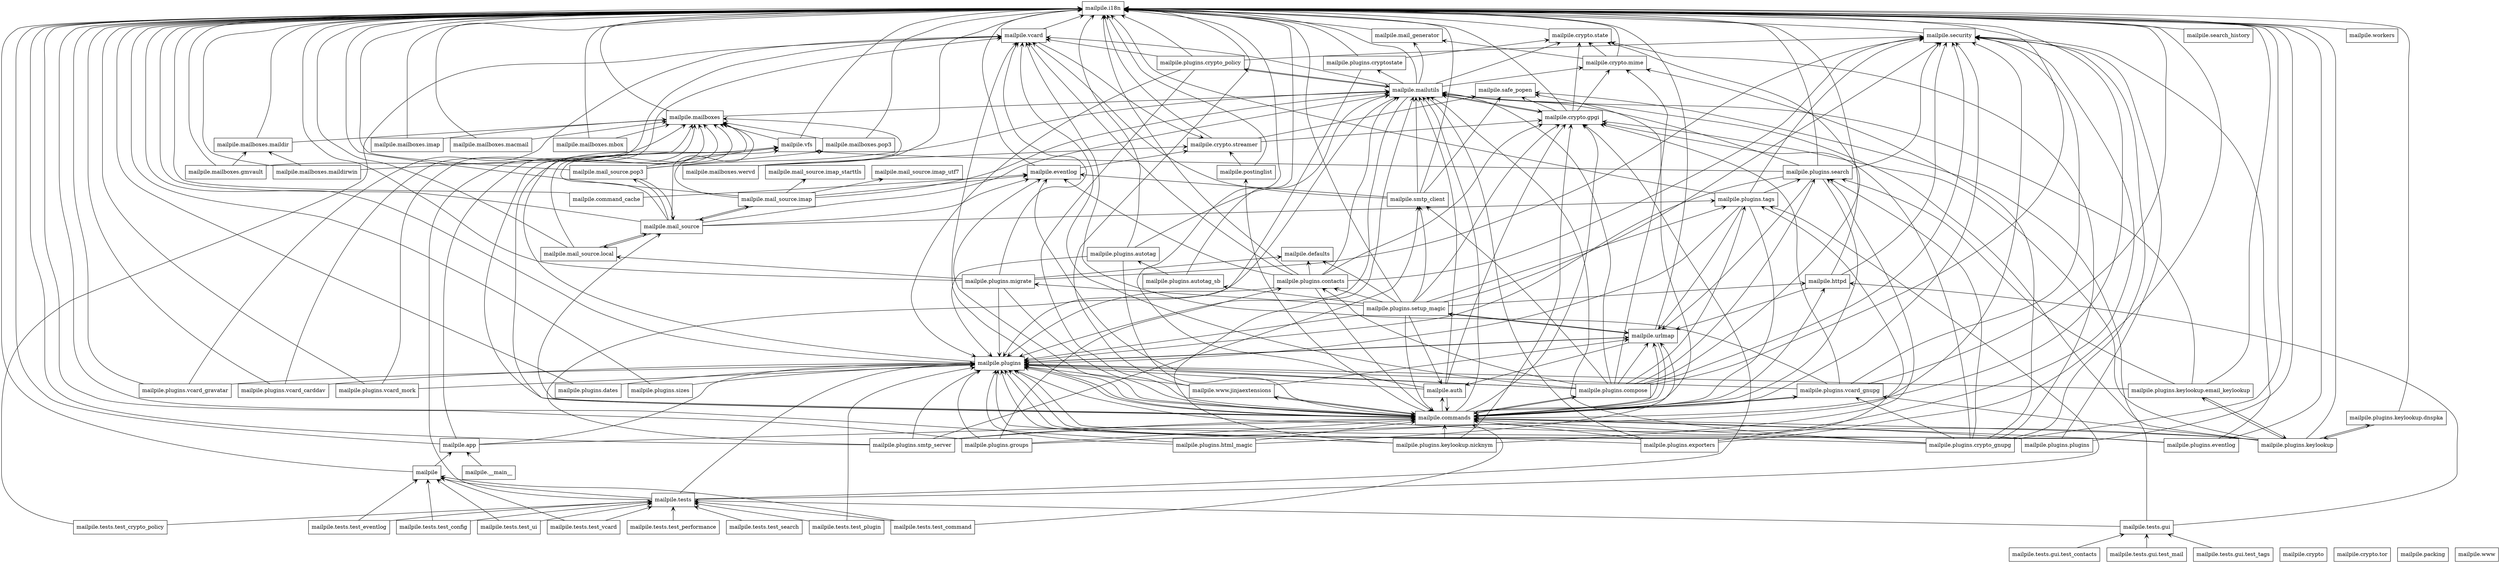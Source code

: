 digraph "packages_1" {
rankdir=BT
charset="utf-8"
"mailpile" [color="black", label=<mailpile>, shape="box", style="solid"];
"mailpile.__main__" [color="black", label=<mailpile.__main__>, shape="box", style="solid"];
"mailpile.app" [color="black", label=<mailpile.app>, shape="box", style="solid"];
"mailpile.auth" [color="black", label=<mailpile.auth>, shape="box", style="solid"];
"mailpile.command_cache" [color="black", label=<mailpile.command_cache>, shape="box", style="solid"];
"mailpile.commands" [color="black", label=<mailpile.commands>, shape="box", style="solid"];
"mailpile.crypto" [color="black", label=<mailpile.crypto>, shape="box", style="solid"];
"mailpile.crypto.gpgi" [color="black", label=<mailpile.crypto.gpgi>, shape="box", style="solid"];
"mailpile.crypto.mime" [color="black", label=<mailpile.crypto.mime>, shape="box", style="solid"];
"mailpile.crypto.state" [color="black", label=<mailpile.crypto.state>, shape="box", style="solid"];
"mailpile.crypto.streamer" [color="black", label=<mailpile.crypto.streamer>, shape="box", style="solid"];
"mailpile.crypto.tor" [color="black", label=<mailpile.crypto.tor>, shape="box", style="solid"];
"mailpile.defaults" [color="black", label=<mailpile.defaults>, shape="box", style="solid"];
"mailpile.eventlog" [color="black", label=<mailpile.eventlog>, shape="box", style="solid"];
"mailpile.httpd" [color="black", label=<mailpile.httpd>, shape="box", style="solid"];
"mailpile.i18n" [color="black", label=<mailpile.i18n>, shape="box", style="solid"];
"mailpile.mail_generator" [color="black", label=<mailpile.mail_generator>, shape="box", style="solid"];
"mailpile.mail_source" [color="black", label=<mailpile.mail_source>, shape="box", style="solid"];
"mailpile.mail_source.imap" [color="black", label=<mailpile.mail_source.imap>, shape="box", style="solid"];
"mailpile.mail_source.imap_starttls" [color="black", label=<mailpile.mail_source.imap_starttls>, shape="box", style="solid"];
"mailpile.mail_source.imap_utf7" [color="black", label=<mailpile.mail_source.imap_utf7>, shape="box", style="solid"];
"mailpile.mail_source.local" [color="black", label=<mailpile.mail_source.local>, shape="box", style="solid"];
"mailpile.mail_source.pop3" [color="black", label=<mailpile.mail_source.pop3>, shape="box", style="solid"];
"mailpile.mailboxes" [color="black", label=<mailpile.mailboxes>, shape="box", style="solid"];
"mailpile.mailboxes.gmvault" [color="black", label=<mailpile.mailboxes.gmvault>, shape="box", style="solid"];
"mailpile.mailboxes.imap" [color="black", label=<mailpile.mailboxes.imap>, shape="box", style="solid"];
"mailpile.mailboxes.macmail" [color="black", label=<mailpile.mailboxes.macmail>, shape="box", style="solid"];
"mailpile.mailboxes.maildir" [color="black", label=<mailpile.mailboxes.maildir>, shape="box", style="solid"];
"mailpile.mailboxes.maildirwin" [color="black", label=<mailpile.mailboxes.maildirwin>, shape="box", style="solid"];
"mailpile.mailboxes.mbox" [color="black", label=<mailpile.mailboxes.mbox>, shape="box", style="solid"];
"mailpile.mailboxes.pop3" [color="black", label=<mailpile.mailboxes.pop3>, shape="box", style="solid"];
"mailpile.mailboxes.wervd" [color="black", label=<mailpile.mailboxes.wervd>, shape="box", style="solid"];
"mailpile.mailutils" [color="black", label=<mailpile.mailutils>, shape="box", style="solid"];
"mailpile.packing" [color="black", label=<mailpile.packing>, shape="box", style="solid"];
"mailpile.plugins" [color="black", label=<mailpile.plugins>, shape="box", style="solid"];
"mailpile.plugins.autotag" [color="black", label=<mailpile.plugins.autotag>, shape="box", style="solid"];
"mailpile.plugins.autotag_sb" [color="black", label=<mailpile.plugins.autotag_sb>, shape="box", style="solid"];
"mailpile.plugins.compose" [color="black", label=<mailpile.plugins.compose>, shape="box", style="solid"];
"mailpile.plugins.contacts" [color="black", label=<mailpile.plugins.contacts>, shape="box", style="solid"];
"mailpile.plugins.crypto_gnupg" [color="black", label=<mailpile.plugins.crypto_gnupg>, shape="box", style="solid"];
"mailpile.plugins.crypto_policy" [color="black", label=<mailpile.plugins.crypto_policy>, shape="box", style="solid"];
"mailpile.plugins.cryptostate" [color="black", label=<mailpile.plugins.cryptostate>, shape="box", style="solid"];
"mailpile.plugins.dates" [color="black", label=<mailpile.plugins.dates>, shape="box", style="solid"];
"mailpile.plugins.eventlog" [color="black", label=<mailpile.plugins.eventlog>, shape="box", style="solid"];
"mailpile.plugins.exporters" [color="black", label=<mailpile.plugins.exporters>, shape="box", style="solid"];
"mailpile.plugins.groups" [color="black", label=<mailpile.plugins.groups>, shape="box", style="solid"];
"mailpile.plugins.html_magic" [color="black", label=<mailpile.plugins.html_magic>, shape="box", style="solid"];
"mailpile.plugins.keylookup" [color="black", label=<mailpile.plugins.keylookup>, shape="box", style="solid"];
"mailpile.plugins.keylookup.dnspka" [color="black", label=<mailpile.plugins.keylookup.dnspka>, shape="box", style="solid"];
"mailpile.plugins.keylookup.email_keylookup" [color="black", label=<mailpile.plugins.keylookup.email_keylookup>, shape="box", style="solid"];
"mailpile.plugins.keylookup.nicknym" [color="black", label=<mailpile.plugins.keylookup.nicknym>, shape="box", style="solid"];
"mailpile.plugins.migrate" [color="black", label=<mailpile.plugins.migrate>, shape="box", style="solid"];
"mailpile.plugins.plugins" [color="black", label=<mailpile.plugins.plugins>, shape="box", style="solid"];
"mailpile.plugins.search" [color="black", label=<mailpile.plugins.search>, shape="box", style="solid"];
"mailpile.plugins.setup_magic" [color="black", label=<mailpile.plugins.setup_magic>, shape="box", style="solid"];
"mailpile.plugins.sizes" [color="black", label=<mailpile.plugins.sizes>, shape="box", style="solid"];
"mailpile.plugins.smtp_server" [color="black", label=<mailpile.plugins.smtp_server>, shape="box", style="solid"];
"mailpile.plugins.tags" [color="black", label=<mailpile.plugins.tags>, shape="box", style="solid"];
"mailpile.plugins.vcard_carddav" [color="black", label=<mailpile.plugins.vcard_carddav>, shape="box", style="solid"];
"mailpile.plugins.vcard_gnupg" [color="black", label=<mailpile.plugins.vcard_gnupg>, shape="box", style="solid"];
"mailpile.plugins.vcard_gravatar" [color="black", label=<mailpile.plugins.vcard_gravatar>, shape="box", style="solid"];
"mailpile.plugins.vcard_mork" [color="black", label=<mailpile.plugins.vcard_mork>, shape="box", style="solid"];
"mailpile.postinglist" [color="black", label=<mailpile.postinglist>, shape="box", style="solid"];
"mailpile.safe_popen" [color="black", label=<mailpile.safe_popen>, shape="box", style="solid"];
"mailpile.search_history" [color="black", label=<mailpile.search_history>, shape="box", style="solid"];
"mailpile.security" [color="black", label=<mailpile.security>, shape="box", style="solid"];
"mailpile.smtp_client" [color="black", label=<mailpile.smtp_client>, shape="box", style="solid"];
"mailpile.tests" [color="black", label=<mailpile.tests>, shape="box", style="solid"];
"mailpile.tests.gui" [color="black", label=<mailpile.tests.gui>, shape="box", style="solid"];
"mailpile.tests.gui.test_contacts" [color="black", label=<mailpile.tests.gui.test_contacts>, shape="box", style="solid"];
"mailpile.tests.gui.test_mail" [color="black", label=<mailpile.tests.gui.test_mail>, shape="box", style="solid"];
"mailpile.tests.gui.test_tags" [color="black", label=<mailpile.tests.gui.test_tags>, shape="box", style="solid"];
"mailpile.tests.test_command" [color="black", label=<mailpile.tests.test_command>, shape="box", style="solid"];
"mailpile.tests.test_config" [color="black", label=<mailpile.tests.test_config>, shape="box", style="solid"];
"mailpile.tests.test_crypto_policy" [color="black", label=<mailpile.tests.test_crypto_policy>, shape="box", style="solid"];
"mailpile.tests.test_eventlog" [color="black", label=<mailpile.tests.test_eventlog>, shape="box", style="solid"];
"mailpile.tests.test_performance" [color="black", label=<mailpile.tests.test_performance>, shape="box", style="solid"];
"mailpile.tests.test_plugin" [color="black", label=<mailpile.tests.test_plugin>, shape="box", style="solid"];
"mailpile.tests.test_search" [color="black", label=<mailpile.tests.test_search>, shape="box", style="solid"];
"mailpile.tests.test_ui" [color="black", label=<mailpile.tests.test_ui>, shape="box", style="solid"];
"mailpile.tests.test_vcard" [color="black", label=<mailpile.tests.test_vcard>, shape="box", style="solid"];
"mailpile.urlmap" [color="black", label=<mailpile.urlmap>, shape="box", style="solid"];
"mailpile.vcard" [color="black", label=<mailpile.vcard>, shape="box", style="solid"];
"mailpile.vfs" [color="black", label=<mailpile.vfs>, shape="box", style="solid"];
"mailpile.workers" [color="black", label=<mailpile.workers>, shape="box", style="solid"];
"mailpile.www" [color="black", label=<mailpile.www>, shape="box", style="solid"];
"mailpile.www.jinjaextensions" [color="black", label=<mailpile.www.jinjaextensions>, shape="box", style="solid"];
"mailpile" -> "mailpile.app" [arrowhead="open", arrowtail="none"];
"mailpile" -> "mailpile.i18n" [arrowhead="open", arrowtail="none"];
"mailpile.__main__" -> "mailpile.app" [arrowhead="open", arrowtail="none"];
"mailpile.app" -> "mailpile.commands" [arrowhead="open", arrowtail="none"];
"mailpile.app" -> "mailpile.i18n" [arrowhead="open", arrowtail="none"];
"mailpile.app" -> "mailpile.mailboxes" [arrowhead="open", arrowtail="none"];
"mailpile.app" -> "mailpile.plugins" [arrowhead="open", arrowtail="none"];
"mailpile.auth" -> "mailpile.commands" [arrowhead="open", arrowtail="none"];
"mailpile.auth" -> "mailpile.crypto.gpgi" [arrowhead="open", arrowtail="none"];
"mailpile.auth" -> "mailpile.i18n" [arrowhead="open", arrowtail="none"];
"mailpile.auth" -> "mailpile.mailutils" [arrowhead="open", arrowtail="none"];
"mailpile.auth" -> "mailpile.plugins" [arrowhead="open", arrowtail="none"];
"mailpile.command_cache" -> "mailpile.eventlog" [arrowhead="open", arrowtail="none"];
"mailpile.command_cache" -> "mailpile.i18n" [arrowhead="open", arrowtail="none"];
"mailpile.commands" -> "mailpile.auth" [arrowhead="open", arrowtail="none"];
"mailpile.commands" -> "mailpile.crypto.gpgi" [arrowhead="open", arrowtail="none"];
"mailpile.commands" -> "mailpile.eventlog" [arrowhead="open", arrowtail="none"];
"mailpile.commands" -> "mailpile.httpd" [arrowhead="open", arrowtail="none"];
"mailpile.commands" -> "mailpile.i18n" [arrowhead="open", arrowtail="none"];
"mailpile.commands" -> "mailpile.mail_source" [arrowhead="open", arrowtail="none"];
"mailpile.commands" -> "mailpile.mailboxes" [arrowhead="open", arrowtail="none"];
"mailpile.commands" -> "mailpile.mailutils" [arrowhead="open", arrowtail="none"];
"mailpile.commands" -> "mailpile.plugins" [arrowhead="open", arrowtail="none"];
"mailpile.commands" -> "mailpile.plugins.compose" [arrowhead="open", arrowtail="none"];
"mailpile.commands" -> "mailpile.plugins.vcard_gnupg" [arrowhead="open", arrowtail="none"];
"mailpile.commands" -> "mailpile.postinglist" [arrowhead="open", arrowtail="none"];
"mailpile.commands" -> "mailpile.safe_popen" [arrowhead="open", arrowtail="none"];
"mailpile.commands" -> "mailpile.security" [arrowhead="open", arrowtail="none"];
"mailpile.commands" -> "mailpile.urlmap" [arrowhead="open", arrowtail="none"];
"mailpile.commands" -> "mailpile.vcard" [arrowhead="open", arrowtail="none"];
"mailpile.commands" -> "mailpile.vfs" [arrowhead="open", arrowtail="none"];
"mailpile.commands" -> "mailpile.www.jinjaextensions" [arrowhead="open", arrowtail="none"];
"mailpile.crypto.gpgi" -> "mailpile.crypto.mime" [arrowhead="open", arrowtail="none"];
"mailpile.crypto.gpgi" -> "mailpile.crypto.state" [arrowhead="open", arrowtail="none"];
"mailpile.crypto.gpgi" -> "mailpile.i18n" [arrowhead="open", arrowtail="none"];
"mailpile.crypto.gpgi" -> "mailpile.mailutils" [arrowhead="open", arrowtail="none"];
"mailpile.crypto.gpgi" -> "mailpile.safe_popen" [arrowhead="open", arrowtail="none"];
"mailpile.crypto.mime" -> "mailpile.crypto.state" [arrowhead="open", arrowtail="none"];
"mailpile.crypto.mime" -> "mailpile.i18n" [arrowhead="open", arrowtail="none"];
"mailpile.crypto.mime" -> "mailpile.mail_generator" [arrowhead="open", arrowtail="none"];
"mailpile.crypto.state" -> "mailpile.i18n" [arrowhead="open", arrowtail="none"];
"mailpile.crypto.streamer" -> "mailpile.crypto.gpgi" [arrowhead="open", arrowtail="none"];
"mailpile.crypto.streamer" -> "mailpile.i18n" [arrowhead="open", arrowtail="none"];
"mailpile.crypto.streamer" -> "mailpile.safe_popen" [arrowhead="open", arrowtail="none"];
"mailpile.eventlog" -> "mailpile.crypto.streamer" [arrowhead="open", arrowtail="none"];
"mailpile.eventlog" -> "mailpile.i18n" [arrowhead="open", arrowtail="none"];
"mailpile.httpd" -> "mailpile.i18n" [arrowhead="open", arrowtail="none"];
"mailpile.httpd" -> "mailpile.security" [arrowhead="open", arrowtail="none"];
"mailpile.httpd" -> "mailpile.urlmap" [arrowhead="open", arrowtail="none"];
"mailpile.mail_generator" -> "mailpile.i18n" [arrowhead="open", arrowtail="none"];
"mailpile.mail_source" -> "mailpile.eventlog" [arrowhead="open", arrowtail="none"];
"mailpile.mail_source" -> "mailpile.i18n" [arrowhead="open", arrowtail="none"];
"mailpile.mail_source" -> "mailpile.mail_source.imap" [arrowhead="open", arrowtail="none"];
"mailpile.mail_source" -> "mailpile.mail_source.local" [arrowhead="open", arrowtail="none"];
"mailpile.mail_source" -> "mailpile.mail_source.pop3" [arrowhead="open", arrowtail="none"];
"mailpile.mail_source" -> "mailpile.mailboxes" [arrowhead="open", arrowtail="none"];
"mailpile.mail_source" -> "mailpile.mailutils" [arrowhead="open", arrowtail="none"];
"mailpile.mail_source" -> "mailpile.plugins.tags" [arrowhead="open", arrowtail="none"];
"mailpile.mail_source" -> "mailpile.vfs" [arrowhead="open", arrowtail="none"];
"mailpile.mail_source.imap" -> "mailpile.eventlog" [arrowhead="open", arrowtail="none"];
"mailpile.mail_source.imap" -> "mailpile.i18n" [arrowhead="open", arrowtail="none"];
"mailpile.mail_source.imap" -> "mailpile.mail_source" [arrowhead="open", arrowtail="none"];
"mailpile.mail_source.imap" -> "mailpile.mail_source.imap_starttls" [arrowhead="open", arrowtail="none"];
"mailpile.mail_source.imap" -> "mailpile.mail_source.imap_utf7" [arrowhead="open", arrowtail="none"];
"mailpile.mail_source.imap" -> "mailpile.mailutils" [arrowhead="open", arrowtail="none"];
"mailpile.mail_source.imap" -> "mailpile.vfs" [arrowhead="open", arrowtail="none"];
"mailpile.mail_source.local" -> "mailpile.i18n" [arrowhead="open", arrowtail="none"];
"mailpile.mail_source.local" -> "mailpile.mail_source" [arrowhead="open", arrowtail="none"];
"mailpile.mail_source.local" -> "mailpile.vfs" [arrowhead="open", arrowtail="none"];
"mailpile.mail_source.pop3" -> "mailpile.i18n" [arrowhead="open", arrowtail="none"];
"mailpile.mail_source.pop3" -> "mailpile.mail_source" [arrowhead="open", arrowtail="none"];
"mailpile.mail_source.pop3" -> "mailpile.mailboxes" [arrowhead="open", arrowtail="none"];
"mailpile.mail_source.pop3" -> "mailpile.mailboxes.pop3" [arrowhead="open", arrowtail="none"];
"mailpile.mail_source.pop3" -> "mailpile.mailutils" [arrowhead="open", arrowtail="none"];
"mailpile.mailboxes" -> "mailpile.i18n" [arrowhead="open", arrowtail="none"];
"mailpile.mailboxes" -> "mailpile.mailutils" [arrowhead="open", arrowtail="none"];
"mailpile.mailboxes.gmvault" -> "mailpile.i18n" [arrowhead="open", arrowtail="none"];
"mailpile.mailboxes.gmvault" -> "mailpile.mailboxes" [arrowhead="open", arrowtail="none"];
"mailpile.mailboxes.gmvault" -> "mailpile.mailboxes.maildir" [arrowhead="open", arrowtail="none"];
"mailpile.mailboxes.imap" -> "mailpile.i18n" [arrowhead="open", arrowtail="none"];
"mailpile.mailboxes.imap" -> "mailpile.mailboxes" [arrowhead="open", arrowtail="none"];
"mailpile.mailboxes.macmail" -> "mailpile.i18n" [arrowhead="open", arrowtail="none"];
"mailpile.mailboxes.macmail" -> "mailpile.mailboxes" [arrowhead="open", arrowtail="none"];
"mailpile.mailboxes.maildir" -> "mailpile.i18n" [arrowhead="open", arrowtail="none"];
"mailpile.mailboxes.maildir" -> "mailpile.mailboxes" [arrowhead="open", arrowtail="none"];
"mailpile.mailboxes.maildirwin" -> "mailpile.i18n" [arrowhead="open", arrowtail="none"];
"mailpile.mailboxes.maildirwin" -> "mailpile.mailboxes" [arrowhead="open", arrowtail="none"];
"mailpile.mailboxes.maildirwin" -> "mailpile.mailboxes.maildir" [arrowhead="open", arrowtail="none"];
"mailpile.mailboxes.mbox" -> "mailpile.i18n" [arrowhead="open", arrowtail="none"];
"mailpile.mailboxes.mbox" -> "mailpile.mailboxes" [arrowhead="open", arrowtail="none"];
"mailpile.mailboxes.pop3" -> "mailpile.i18n" [arrowhead="open", arrowtail="none"];
"mailpile.mailboxes.pop3" -> "mailpile.mailboxes" [arrowhead="open", arrowtail="none"];
"mailpile.mailboxes.wervd" -> "mailpile.crypto.streamer" [arrowhead="open", arrowtail="none"];
"mailpile.mailboxes.wervd" -> "mailpile.i18n" [arrowhead="open", arrowtail="none"];
"mailpile.mailboxes.wervd" -> "mailpile.mailboxes" [arrowhead="open", arrowtail="none"];
"mailpile.mailutils" -> "mailpile.crypto.gpgi" [arrowhead="open", arrowtail="none"];
"mailpile.mailutils" -> "mailpile.crypto.mime" [arrowhead="open", arrowtail="none"];
"mailpile.mailutils" -> "mailpile.crypto.state" [arrowhead="open", arrowtail="none"];
"mailpile.mailutils" -> "mailpile.i18n" [arrowhead="open", arrowtail="none"];
"mailpile.mailutils" -> "mailpile.mail_generator" [arrowhead="open", arrowtail="none"];
"mailpile.mailutils" -> "mailpile.plugins" [arrowhead="open", arrowtail="none"];
"mailpile.mailutils" -> "mailpile.plugins.crypto_policy" [arrowhead="open", arrowtail="none"];
"mailpile.mailutils" -> "mailpile.plugins.cryptostate" [arrowhead="open", arrowtail="none"];
"mailpile.mailutils" -> "mailpile.vcard" [arrowhead="open", arrowtail="none"];
"mailpile.plugins" -> "mailpile.commands" [arrowhead="open", arrowtail="none"];
"mailpile.plugins" -> "mailpile.i18n" [arrowhead="open", arrowtail="none"];
"mailpile.plugins" -> "mailpile.mailboxes" [arrowhead="open", arrowtail="none"];
"mailpile.plugins" -> "mailpile.urlmap" [arrowhead="open", arrowtail="none"];
"mailpile.plugins.autotag" -> "mailpile.commands" [arrowhead="open", arrowtail="none"];
"mailpile.plugins.autotag" -> "mailpile.i18n" [arrowhead="open", arrowtail="none"];
"mailpile.plugins.autotag" -> "mailpile.mailutils" [arrowhead="open", arrowtail="none"];
"mailpile.plugins.autotag" -> "mailpile.plugins" [arrowhead="open", arrowtail="none"];
"mailpile.plugins.autotag_sb" -> "mailpile.i18n" [arrowhead="open", arrowtail="none"];
"mailpile.plugins.autotag_sb" -> "mailpile.plugins.autotag" [arrowhead="open", arrowtail="none"];
"mailpile.plugins.compose" -> "mailpile.commands" [arrowhead="open", arrowtail="none"];
"mailpile.plugins.compose" -> "mailpile.crypto.mime" [arrowhead="open", arrowtail="none"];
"mailpile.plugins.compose" -> "mailpile.crypto.state" [arrowhead="open", arrowtail="none"];
"mailpile.plugins.compose" -> "mailpile.eventlog" [arrowhead="open", arrowtail="none"];
"mailpile.plugins.compose" -> "mailpile.i18n" [arrowhead="open", arrowtail="none"];
"mailpile.plugins.compose" -> "mailpile.mailutils" [arrowhead="open", arrowtail="none"];
"mailpile.plugins.compose" -> "mailpile.plugins" [arrowhead="open", arrowtail="none"];
"mailpile.plugins.compose" -> "mailpile.plugins.contacts" [arrowhead="open", arrowtail="none"];
"mailpile.plugins.compose" -> "mailpile.plugins.search" [arrowhead="open", arrowtail="none"];
"mailpile.plugins.compose" -> "mailpile.plugins.tags" [arrowhead="open", arrowtail="none"];
"mailpile.plugins.compose" -> "mailpile.security" [arrowhead="open", arrowtail="none"];
"mailpile.plugins.compose" -> "mailpile.smtp_client" [arrowhead="open", arrowtail="none"];
"mailpile.plugins.compose" -> "mailpile.urlmap" [arrowhead="open", arrowtail="none"];
"mailpile.plugins.compose" -> "mailpile.vcard" [arrowhead="open", arrowtail="none"];
"mailpile.plugins.contacts" -> "mailpile.commands" [arrowhead="open", arrowtail="none"];
"mailpile.plugins.contacts" -> "mailpile.crypto.gpgi" [arrowhead="open", arrowtail="none"];
"mailpile.plugins.contacts" -> "mailpile.defaults" [arrowhead="open", arrowtail="none"];
"mailpile.plugins.contacts" -> "mailpile.eventlog" [arrowhead="open", arrowtail="none"];
"mailpile.plugins.contacts" -> "mailpile.i18n" [arrowhead="open", arrowtail="none"];
"mailpile.plugins.contacts" -> "mailpile.mailutils" [arrowhead="open", arrowtail="none"];
"mailpile.plugins.contacts" -> "mailpile.plugins" [arrowhead="open", arrowtail="none"];
"mailpile.plugins.contacts" -> "mailpile.security" [arrowhead="open", arrowtail="none"];
"mailpile.plugins.contacts" -> "mailpile.vcard" [arrowhead="open", arrowtail="none"];
"mailpile.plugins.crypto_gnupg" -> "mailpile.commands" [arrowhead="open", arrowtail="none"];
"mailpile.plugins.crypto_gnupg" -> "mailpile.crypto.gpgi" [arrowhead="open", arrowtail="none"];
"mailpile.plugins.crypto_gnupg" -> "mailpile.crypto.mime" [arrowhead="open", arrowtail="none"];
"mailpile.plugins.crypto_gnupg" -> "mailpile.crypto.state" [arrowhead="open", arrowtail="none"];
"mailpile.plugins.crypto_gnupg" -> "mailpile.i18n" [arrowhead="open", arrowtail="none"];
"mailpile.plugins.crypto_gnupg" -> "mailpile.mailutils" [arrowhead="open", arrowtail="none"];
"mailpile.plugins.crypto_gnupg" -> "mailpile.plugins" [arrowhead="open", arrowtail="none"];
"mailpile.plugins.crypto_gnupg" -> "mailpile.plugins.search" [arrowhead="open", arrowtail="none"];
"mailpile.plugins.crypto_gnupg" -> "mailpile.plugins.vcard_gnupg" [arrowhead="open", arrowtail="none"];
"mailpile.plugins.crypto_gnupg" -> "mailpile.security" [arrowhead="open", arrowtail="none"];
"mailpile.plugins.crypto_policy" -> "mailpile.commands" [arrowhead="open", arrowtail="none"];
"mailpile.plugins.crypto_policy" -> "mailpile.i18n" [arrowhead="open", arrowtail="none"];
"mailpile.plugins.crypto_policy" -> "mailpile.mailutils" [arrowhead="open", arrowtail="none"];
"mailpile.plugins.crypto_policy" -> "mailpile.plugins" [arrowhead="open", arrowtail="none"];
"mailpile.plugins.crypto_policy" -> "mailpile.security" [arrowhead="open", arrowtail="none"];
"mailpile.plugins.crypto_policy" -> "mailpile.vcard" [arrowhead="open", arrowtail="none"];
"mailpile.plugins.cryptostate" -> "mailpile.crypto.state" [arrowhead="open", arrowtail="none"];
"mailpile.plugins.cryptostate" -> "mailpile.i18n" [arrowhead="open", arrowtail="none"];
"mailpile.plugins.cryptostate" -> "mailpile.plugins" [arrowhead="open", arrowtail="none"];
"mailpile.plugins.dates" -> "mailpile.i18n" [arrowhead="open", arrowtail="none"];
"mailpile.plugins.dates" -> "mailpile.plugins" [arrowhead="open", arrowtail="none"];
"mailpile.plugins.eventlog" -> "mailpile.commands" [arrowhead="open", arrowtail="none"];
"mailpile.plugins.eventlog" -> "mailpile.i18n" [arrowhead="open", arrowtail="none"];
"mailpile.plugins.eventlog" -> "mailpile.plugins" [arrowhead="open", arrowtail="none"];
"mailpile.plugins.eventlog" -> "mailpile.security" [arrowhead="open", arrowtail="none"];
"mailpile.plugins.exporters" -> "mailpile.commands" [arrowhead="open", arrowtail="none"];
"mailpile.plugins.exporters" -> "mailpile.i18n" [arrowhead="open", arrowtail="none"];
"mailpile.plugins.exporters" -> "mailpile.mailutils" [arrowhead="open", arrowtail="none"];
"mailpile.plugins.exporters" -> "mailpile.plugins" [arrowhead="open", arrowtail="none"];
"mailpile.plugins.exporters" -> "mailpile.security" [arrowhead="open", arrowtail="none"];
"mailpile.plugins.groups" -> "mailpile.commands" [arrowhead="open", arrowtail="none"];
"mailpile.plugins.groups" -> "mailpile.i18n" [arrowhead="open", arrowtail="none"];
"mailpile.plugins.groups" -> "mailpile.plugins" [arrowhead="open", arrowtail="none"];
"mailpile.plugins.groups" -> "mailpile.plugins.contacts" [arrowhead="open", arrowtail="none"];
"mailpile.plugins.groups" -> "mailpile.plugins.tags" [arrowhead="open", arrowtail="none"];
"mailpile.plugins.html_magic" -> "mailpile.commands" [arrowhead="open", arrowtail="none"];
"mailpile.plugins.html_magic" -> "mailpile.i18n" [arrowhead="open", arrowtail="none"];
"mailpile.plugins.html_magic" -> "mailpile.plugins" [arrowhead="open", arrowtail="none"];
"mailpile.plugins.html_magic" -> "mailpile.urlmap" [arrowhead="open", arrowtail="none"];
"mailpile.plugins.keylookup" -> "mailpile.commands" [arrowhead="open", arrowtail="none"];
"mailpile.plugins.keylookup" -> "mailpile.crypto.gpgi" [arrowhead="open", arrowtail="none"];
"mailpile.plugins.keylookup" -> "mailpile.i18n" [arrowhead="open", arrowtail="none"];
"mailpile.plugins.keylookup" -> "mailpile.mailutils" [arrowhead="open", arrowtail="none"];
"mailpile.plugins.keylookup" -> "mailpile.plugins" [arrowhead="open", arrowtail="none"];
"mailpile.plugins.keylookup" -> "mailpile.plugins.keylookup.dnspka" [arrowhead="open", arrowtail="none"];
"mailpile.plugins.keylookup" -> "mailpile.plugins.keylookup.email_keylookup" [arrowhead="open", arrowtail="none"];
"mailpile.plugins.keylookup" -> "mailpile.plugins.vcard_gnupg" [arrowhead="open", arrowtail="none"];
"mailpile.plugins.keylookup.dnspka" -> "mailpile.i18n" [arrowhead="open", arrowtail="none"];
"mailpile.plugins.keylookup.dnspka" -> "mailpile.plugins.keylookup" [arrowhead="open", arrowtail="none"];
"mailpile.plugins.keylookup.email_keylookup" -> "mailpile.i18n" [arrowhead="open", arrowtail="none"];
"mailpile.plugins.keylookup.email_keylookup" -> "mailpile.mailutils" [arrowhead="open", arrowtail="none"];
"mailpile.plugins.keylookup.email_keylookup" -> "mailpile.plugins" [arrowhead="open", arrowtail="none"];
"mailpile.plugins.keylookup.email_keylookup" -> "mailpile.plugins.keylookup" [arrowhead="open", arrowtail="none"];
"mailpile.plugins.keylookup.email_keylookup" -> "mailpile.plugins.search" [arrowhead="open", arrowtail="none"];
"mailpile.plugins.keylookup.nicknym" -> "mailpile.commands" [arrowhead="open", arrowtail="none"];
"mailpile.plugins.keylookup.nicknym" -> "mailpile.crypto.gpgi" [arrowhead="open", arrowtail="none"];
"mailpile.plugins.keylookup.nicknym" -> "mailpile.mailutils" [arrowhead="open", arrowtail="none"];
"mailpile.plugins.keylookup.nicknym" -> "mailpile.plugins" [arrowhead="open", arrowtail="none"];
"mailpile.plugins.keylookup.nicknym" -> "mailpile.plugins.search" [arrowhead="open", arrowtail="none"];
"mailpile.plugins.migrate" -> "mailpile.commands" [arrowhead="open", arrowtail="none"];
"mailpile.plugins.migrate" -> "mailpile.defaults" [arrowhead="open", arrowtail="none"];
"mailpile.plugins.migrate" -> "mailpile.i18n" [arrowhead="open", arrowtail="none"];
"mailpile.plugins.migrate" -> "mailpile.mail_source.local" [arrowhead="open", arrowtail="none"];
"mailpile.plugins.migrate" -> "mailpile.plugins" [arrowhead="open", arrowtail="none"];
"mailpile.plugins.migrate" -> "mailpile.security" [arrowhead="open", arrowtail="none"];
"mailpile.plugins.migrate" -> "mailpile.vcard" [arrowhead="open", arrowtail="none"];
"mailpile.plugins.plugins" -> "mailpile.commands" [arrowhead="open", arrowtail="none"];
"mailpile.plugins.plugins" -> "mailpile.i18n" [arrowhead="open", arrowtail="none"];
"mailpile.plugins.plugins" -> "mailpile.plugins" [arrowhead="open", arrowtail="none"];
"mailpile.plugins.plugins" -> "mailpile.security" [arrowhead="open", arrowtail="none"];
"mailpile.plugins.search" -> "mailpile.commands" [arrowhead="open", arrowtail="none"];
"mailpile.plugins.search" -> "mailpile.i18n" [arrowhead="open", arrowtail="none"];
"mailpile.plugins.search" -> "mailpile.mailutils" [arrowhead="open", arrowtail="none"];
"mailpile.plugins.search" -> "mailpile.plugins" [arrowhead="open", arrowtail="none"];
"mailpile.plugins.search" -> "mailpile.security" [arrowhead="open", arrowtail="none"];
"mailpile.plugins.search" -> "mailpile.urlmap" [arrowhead="open", arrowtail="none"];
"mailpile.plugins.search" -> "mailpile.vfs" [arrowhead="open", arrowtail="none"];
"mailpile.plugins.setup_magic" -> "mailpile.auth" [arrowhead="open", arrowtail="none"];
"mailpile.plugins.setup_magic" -> "mailpile.commands" [arrowhead="open", arrowtail="none"];
"mailpile.plugins.setup_magic" -> "mailpile.crypto.gpgi" [arrowhead="open", arrowtail="none"];
"mailpile.plugins.setup_magic" -> "mailpile.defaults" [arrowhead="open", arrowtail="none"];
"mailpile.plugins.setup_magic" -> "mailpile.httpd" [arrowhead="open", arrowtail="none"];
"mailpile.plugins.setup_magic" -> "mailpile.i18n" [arrowhead="open", arrowtail="none"];
"mailpile.plugins.setup_magic" -> "mailpile.plugins" [arrowhead="open", arrowtail="none"];
"mailpile.plugins.setup_magic" -> "mailpile.plugins.autotag_sb" [arrowhead="open", arrowtail="none"];
"mailpile.plugins.setup_magic" -> "mailpile.plugins.contacts" [arrowhead="open", arrowtail="none"];
"mailpile.plugins.setup_magic" -> "mailpile.plugins.migrate" [arrowhead="open", arrowtail="none"];
"mailpile.plugins.setup_magic" -> "mailpile.plugins.tags" [arrowhead="open", arrowtail="none"];
"mailpile.plugins.setup_magic" -> "mailpile.security" [arrowhead="open", arrowtail="none"];
"mailpile.plugins.setup_magic" -> "mailpile.smtp_client" [arrowhead="open", arrowtail="none"];
"mailpile.plugins.setup_magic" -> "mailpile.urlmap" [arrowhead="open", arrowtail="none"];
"mailpile.plugins.sizes" -> "mailpile.i18n" [arrowhead="open", arrowtail="none"];
"mailpile.plugins.sizes" -> "mailpile.plugins" [arrowhead="open", arrowtail="none"];
"mailpile.plugins.smtp_server" -> "mailpile.commands" [arrowhead="open", arrowtail="none"];
"mailpile.plugins.smtp_server" -> "mailpile.i18n" [arrowhead="open", arrowtail="none"];
"mailpile.plugins.smtp_server" -> "mailpile.mailutils" [arrowhead="open", arrowtail="none"];
"mailpile.plugins.smtp_server" -> "mailpile.plugins" [arrowhead="open", arrowtail="none"];
"mailpile.plugins.smtp_server" -> "mailpile.security" [arrowhead="open", arrowtail="none"];
"mailpile.plugins.smtp_server" -> "mailpile.smtp_client" [arrowhead="open", arrowtail="none"];
"mailpile.plugins.tags" -> "mailpile.commands" [arrowhead="open", arrowtail="none"];
"mailpile.plugins.tags" -> "mailpile.i18n" [arrowhead="open", arrowtail="none"];
"mailpile.plugins.tags" -> "mailpile.plugins" [arrowhead="open", arrowtail="none"];
"mailpile.plugins.tags" -> "mailpile.plugins.search" [arrowhead="open", arrowtail="none"];
"mailpile.plugins.tags" -> "mailpile.security" [arrowhead="open", arrowtail="none"];
"mailpile.plugins.tags" -> "mailpile.urlmap" [arrowhead="open", arrowtail="none"];
"mailpile.plugins.vcard_carddav" -> "mailpile.i18n" [arrowhead="open", arrowtail="none"];
"mailpile.plugins.vcard_carddav" -> "mailpile.plugins" [arrowhead="open", arrowtail="none"];
"mailpile.plugins.vcard_carddav" -> "mailpile.vcard" [arrowhead="open", arrowtail="none"];
"mailpile.plugins.vcard_gnupg" -> "mailpile.commands" [arrowhead="open", arrowtail="none"];
"mailpile.plugins.vcard_gnupg" -> "mailpile.crypto.gpgi" [arrowhead="open", arrowtail="none"];
"mailpile.plugins.vcard_gnupg" -> "mailpile.i18n" [arrowhead="open", arrowtail="none"];
"mailpile.plugins.vcard_gnupg" -> "mailpile.plugins" [arrowhead="open", arrowtail="none"];
"mailpile.plugins.vcard_gnupg" -> "mailpile.security" [arrowhead="open", arrowtail="none"];
"mailpile.plugins.vcard_gnupg" -> "mailpile.vcard" [arrowhead="open", arrowtail="none"];
"mailpile.plugins.vcard_gravatar" -> "mailpile.i18n" [arrowhead="open", arrowtail="none"];
"mailpile.plugins.vcard_gravatar" -> "mailpile.plugins" [arrowhead="open", arrowtail="none"];
"mailpile.plugins.vcard_gravatar" -> "mailpile.vcard" [arrowhead="open", arrowtail="none"];
"mailpile.plugins.vcard_mork" -> "mailpile.i18n" [arrowhead="open", arrowtail="none"];
"mailpile.plugins.vcard_mork" -> "mailpile.plugins" [arrowhead="open", arrowtail="none"];
"mailpile.plugins.vcard_mork" -> "mailpile.vcard" [arrowhead="open", arrowtail="none"];
"mailpile.postinglist" -> "mailpile.crypto.streamer" [arrowhead="open", arrowtail="none"];
"mailpile.postinglist" -> "mailpile.i18n" [arrowhead="open", arrowtail="none"];
"mailpile.search_history" -> "mailpile.i18n" [arrowhead="open", arrowtail="none"];
"mailpile.security" -> "mailpile.i18n" [arrowhead="open", arrowtail="none"];
"mailpile.smtp_client" -> "mailpile.eventlog" [arrowhead="open", arrowtail="none"];
"mailpile.smtp_client" -> "mailpile.i18n" [arrowhead="open", arrowtail="none"];
"mailpile.smtp_client" -> "mailpile.mailutils" [arrowhead="open", arrowtail="none"];
"mailpile.smtp_client" -> "mailpile.safe_popen" [arrowhead="open", arrowtail="none"];
"mailpile.smtp_client" -> "mailpile.vcard" [arrowhead="open", arrowtail="none"];
"mailpile.tests" -> "mailpile" [arrowhead="open", arrowtail="none"];
"mailpile.tests" -> "mailpile.crypto.gpgi" [arrowhead="open", arrowtail="none"];
"mailpile.tests" -> "mailpile.mailboxes" [arrowhead="open", arrowtail="none"];
"mailpile.tests" -> "mailpile.plugins" [arrowhead="open", arrowtail="none"];
"mailpile.tests" -> "mailpile.plugins.tags" [arrowhead="open", arrowtail="none"];
"mailpile.tests.gui" -> "mailpile.httpd" [arrowhead="open", arrowtail="none"];
"mailpile.tests.gui" -> "mailpile.safe_popen" [arrowhead="open", arrowtail="none"];
"mailpile.tests.gui" -> "mailpile.tests" [arrowhead="open", arrowtail="none"];
"mailpile.tests.gui.test_contacts" -> "mailpile.tests.gui" [arrowhead="open", arrowtail="none"];
"mailpile.tests.gui.test_mail" -> "mailpile.tests.gui" [arrowhead="open", arrowtail="none"];
"mailpile.tests.gui.test_tags" -> "mailpile.tests.gui" [arrowhead="open", arrowtail="none"];
"mailpile.tests.test_command" -> "mailpile" [arrowhead="open", arrowtail="none"];
"mailpile.tests.test_command" -> "mailpile.commands" [arrowhead="open", arrowtail="none"];
"mailpile.tests.test_command" -> "mailpile.tests" [arrowhead="open", arrowtail="none"];
"mailpile.tests.test_config" -> "mailpile" [arrowhead="open", arrowtail="none"];
"mailpile.tests.test_config" -> "mailpile.tests" [arrowhead="open", arrowtail="none"];
"mailpile.tests.test_crypto_policy" -> "mailpile.tests" [arrowhead="open", arrowtail="none"];
"mailpile.tests.test_crypto_policy" -> "mailpile.vcard" [arrowhead="open", arrowtail="none"];
"mailpile.tests.test_eventlog" -> "mailpile" [arrowhead="open", arrowtail="none"];
"mailpile.tests.test_eventlog" -> "mailpile.tests" [arrowhead="open", arrowtail="none"];
"mailpile.tests.test_performance" -> "mailpile.tests" [arrowhead="open", arrowtail="none"];
"mailpile.tests.test_plugin" -> "mailpile.plugins" [arrowhead="open", arrowtail="none"];
"mailpile.tests.test_plugin" -> "mailpile.tests" [arrowhead="open", arrowtail="none"];
"mailpile.tests.test_search" -> "mailpile.tests" [arrowhead="open", arrowtail="none"];
"mailpile.tests.test_ui" -> "mailpile" [arrowhead="open", arrowtail="none"];
"mailpile.tests.test_ui" -> "mailpile.tests" [arrowhead="open", arrowtail="none"];
"mailpile.tests.test_vcard" -> "mailpile" [arrowhead="open", arrowtail="none"];
"mailpile.tests.test_vcard" -> "mailpile.tests" [arrowhead="open", arrowtail="none"];
"mailpile.urlmap" -> "mailpile.auth" [arrowhead="open", arrowtail="none"];
"mailpile.urlmap" -> "mailpile.commands" [arrowhead="open", arrowtail="none"];
"mailpile.urlmap" -> "mailpile.i18n" [arrowhead="open", arrowtail="none"];
"mailpile.urlmap" -> "mailpile.plugins" [arrowhead="open", arrowtail="none"];
"mailpile.urlmap" -> "mailpile.plugins.setup_magic" [arrowhead="open", arrowtail="none"];
"mailpile.vcard" -> "mailpile.crypto.streamer" [arrowhead="open", arrowtail="none"];
"mailpile.vcard" -> "mailpile.i18n" [arrowhead="open", arrowtail="none"];
"mailpile.vfs" -> "mailpile.i18n" [arrowhead="open", arrowtail="none"];
"mailpile.vfs" -> "mailpile.mailboxes" [arrowhead="open", arrowtail="none"];
"mailpile.workers" -> "mailpile.i18n" [arrowhead="open", arrowtail="none"];
"mailpile.www.jinjaextensions" -> "mailpile.commands" [arrowhead="open", arrowtail="none"];
"mailpile.www.jinjaextensions" -> "mailpile.i18n" [arrowhead="open", arrowtail="none"];
"mailpile.www.jinjaextensions" -> "mailpile.plugins" [arrowhead="open", arrowtail="none"];
"mailpile.www.jinjaextensions" -> "mailpile.urlmap" [arrowhead="open", arrowtail="none"];
}
